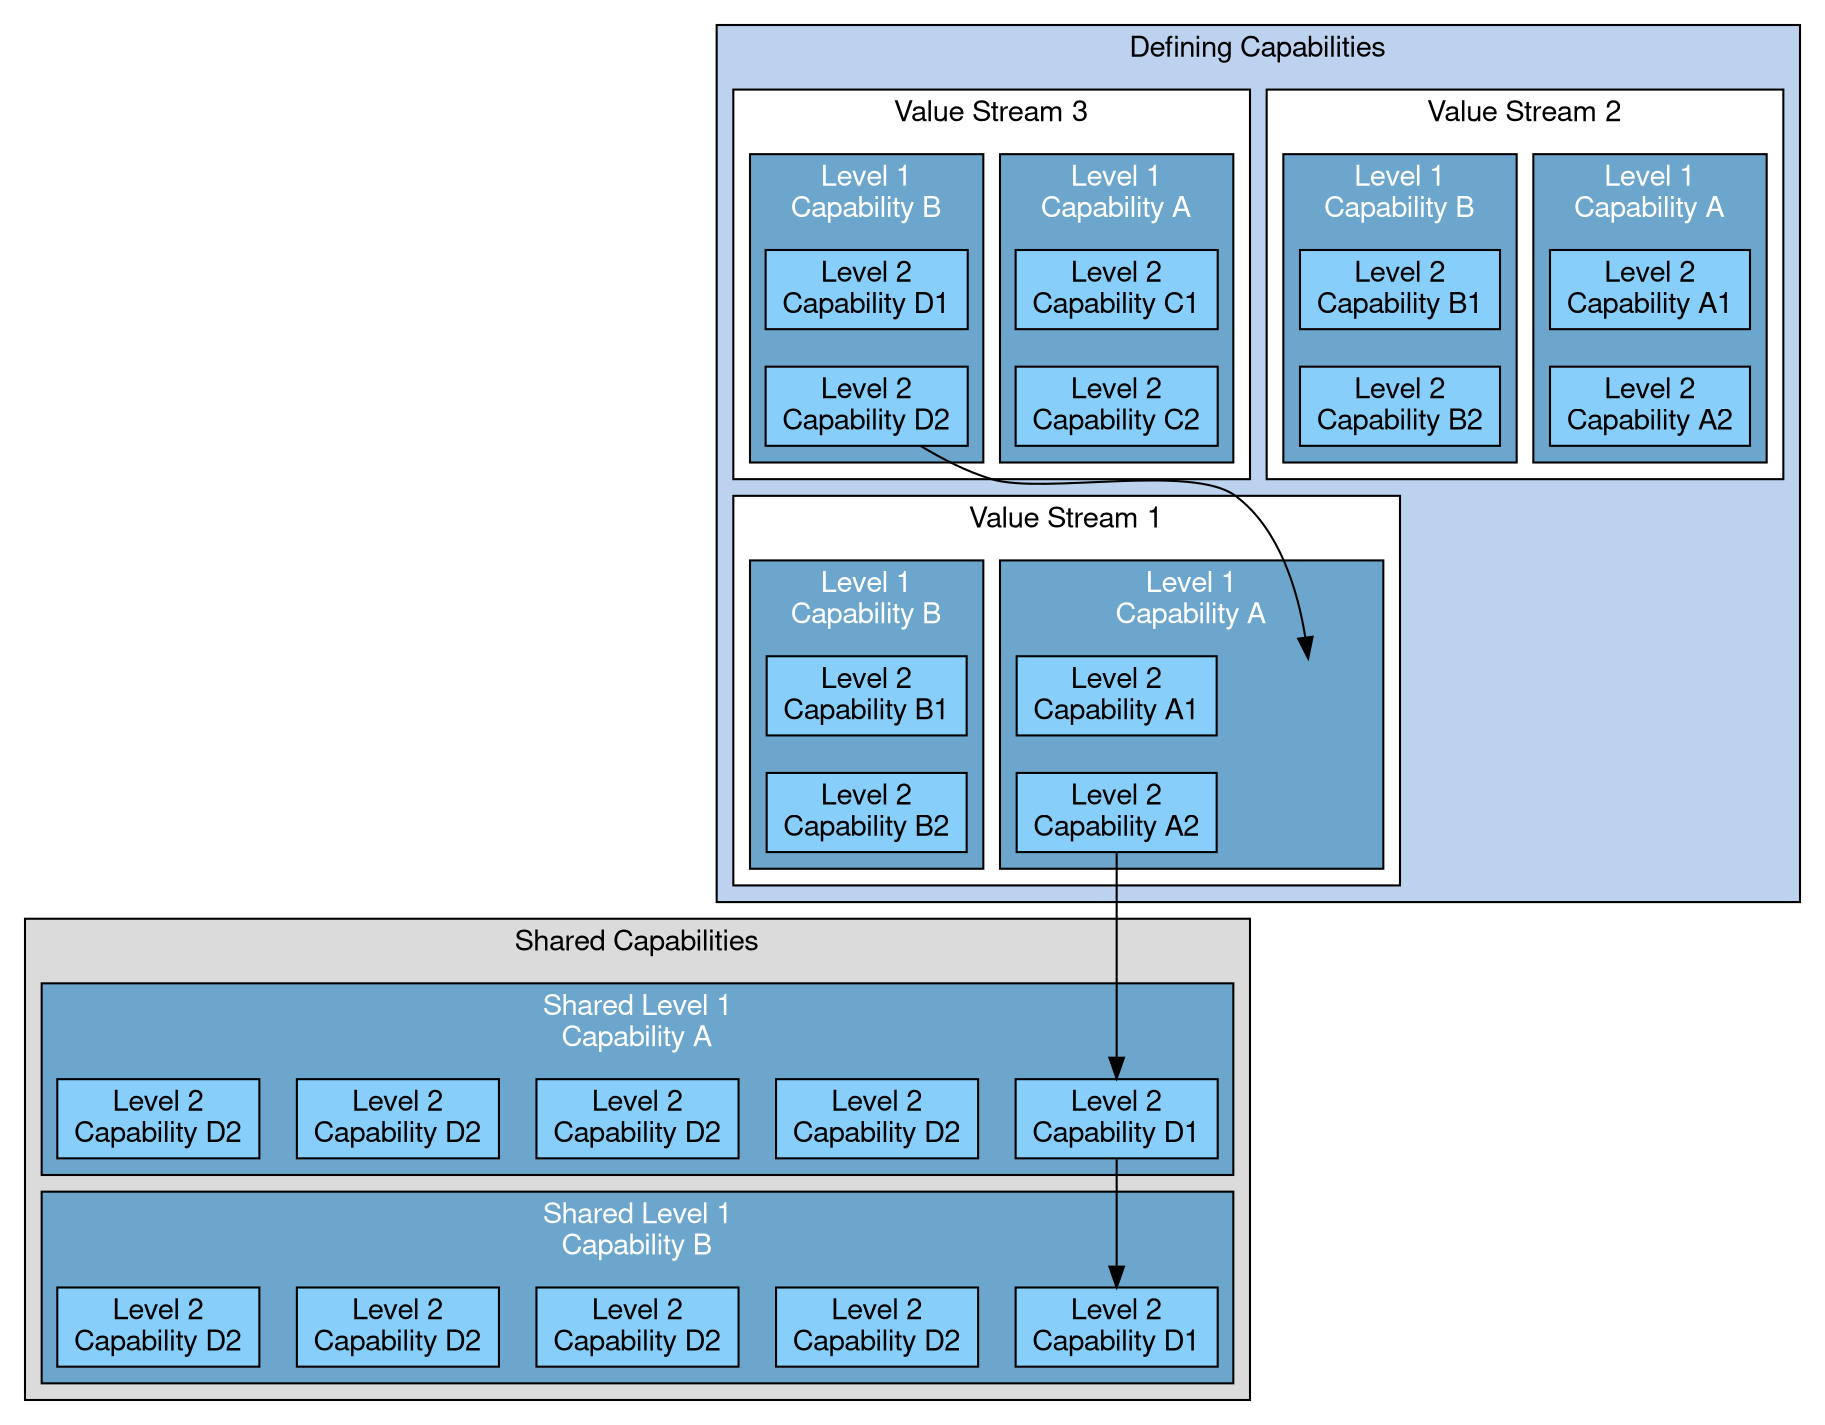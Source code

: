 digraph refArchitecture {
    
    subgraph cluster_defining {
    bgcolor="lightsteelblue2" 
    label="Defining Capabilities" 
    fontcolor="black"
    style=solid
    fontname="Helvetica,Arial,sans-serif"
    ranksep=0.2

    node [fontname="Helvetica,Arial,sans-serif"]
    edge [fontname="Helvetica,Arial,sans-serif"]

    // Value Stream 1
    subgraph cluster_vs1 {
        fillcolor="white" 
        fontcolor="black" 
        style="filled" 
        label="Value Stream 1" 
        node [shape=box fillcolor="red" style="filled"]
        // Level 1 Capability A
        subgraph cluster_vs1a {
            fillcolor="skyblue3" 
            label="Level 1\nCapability A" 
            fontcolor="white" 
            style="filled" 
            node [shape=box fillcolor="lightskyblue" style="filled"]
            
            //Level 2 Capabilities
            n1A1 [label="Level 2\nCapability A1"];
            n1A2 [label="Level 2\nCapability A2"];
        }
        n1A1 -> n1A2 [style=invis]
        
        // Level 1 Capability B
        subgraph cluster_vs1b {
            fillcolor="skyblue3" 
            label="Level 1\nCapability B" 
            fontcolor="white" 
            style="filled" 
            node [shape=box fillcolor="lightskyblue" style="filled"]
            
            //Level 2 Capabilities
            n1B1 [label="Level 2\nCapability B1"];
            n1B2 [label="Level 2\nCapability B2"];
        }
        n1B1 -> n1B2 [style=invis]
    }
    
    // Value Stream 2
    subgraph cluster_vs2 {
        fillcolor="white" 
        fontcolor="black" 
        style="filled" 
        label="Value Stream 2" 
        
        
        // Level 1 Capability A
        subgraph cluster_vs2a {
            fillcolor="skyblue3" 
            label="Level 1\nCapability A" 
            fontcolor="white" 
            style="filled" 
            node [shape=box fillcolor="lightskyblue" style="filled"]
            
            //Level 2 Capabilities
            n2A1 [label="Level 2\nCapability A1"];
            n2A2 [label="Level 2\nCapability A2"];
        }
        
        n2A1 -> n2A2 [style=invis]
        
        // Level 1 Capability B
        subgraph cluster_vs2b {
            fillcolor="skyblue3" 
            label="Level 1\nCapability B" 
            fontcolor="white" 
            style="filled" 
            node [shape=box fillcolor="lightskyblue" style="filled"]
            
            //Level 2 Capabilities
            n2B1 [label="Level 2\nCapability B1"];
            n2B2 [label="Level 2\nCapability B2"];
        }
        
        n2B1 -> n2B2 [style=invis]
    }
    
    // Value Stream 3
    subgraph cluster_vs3 {
        fillcolor="white" 
        fontcolor="black" 
        style="filled" 
        label="Value Stream 3" 
        
        
        // Level 1 Capability A
        subgraph cluster_vs3a {
            fillcolor="skyblue3" 
            label="Level 1\nCapability A" 
            fontcolor="white" 
            style="filled" 
            node [shape=box fillcolor="lightskyblue" style="filled"]
            
            //Level 2 Capabilities
            n2C1 [label="Level 2\nCapability C1"];
            n2C2 [label="Level 2\nCapability C2"];
        }
        
        n2C1 -> n2C2 [style=invis]
        
        // Level 1 Capability B
        subgraph cluster_vs3b {
            fillcolor="skyblue3" 
            label="Level 1\nCapability B" 
            fontcolor="white" 
            style="filled" 
            node [shape=box fillcolor="lightskyblue" style="filled"]
            
            //Level 2 Capabilities
            n2D1 [label="Level 2\nCapability D1"];
            n2D2 [label="Level 2\nCapability D2"];
        }
        
        n2D1 -> n2D2 [style=invis]
        }
        
        
    }

    subgraph cluster_shared {
        bgcolor="grey86" 
        label="Shared Capabilities" 
        fontcolor="black"
        style=solid
        fontname="Helvetica,Arial,sans-serif"
        ranksep=0.2
        rankdir=TB
    
        node [fontname="Helvetica,Arial,sans-serif"]
        edge [fontname="Helvetica,Arial,sans-serif"]
        
        subgraph cluster_shared1 {
            fillcolor="skyblue3" 
            label="Shared Level 1\nCapability A" 
            fontcolor="white" 
            style="filled" 
            node [shape=box fillcolor="lightskyblue" style="filled"]
            
            //Level 2 Capabilities
            ns1A1 [label="Level 2\nCapability D1"];
            ns1A2 [label="Level 2\nCapability D2"];
            ns1A3 [label="Level 2\nCapability D2"];
            ns1A4 [label="Level 2\nCapability D2"];
            ns1A5 [label="Level 2\nCapability D2"];
        }
        
        subgraph cluster_shared2 {
            
            fillcolor="skyblue3" 
            label="Shared Level 1\nCapability B" 
            fontcolor="white" 
            style="filled" 
            
            node [shape=box fillcolor="lightskyblue" style="filled"]
            
            //Level 2 Capabilities
            ns2A1 [label="Level 2\nCapability D1"];
            ns2A2 [label="Level 2\nCapability D2"];
            ns2A3 [label="Level 2\nCapability D2"];
            ns2A4 [label="Level 2\nCapability D2"];
            ns2A5 [label="Level 2\nCapability D2"];
        }
            
    }
    
    //this is hacky but it puts the defining capabilities above the shared capabilities
    n1A2 -> ns1A1  [style=invis]
    n2D2 -> 
    //this is also hacky but sets up the shared capabilities on top of each other
    ns1A1 -> ns2A1  [style=invis]
    
    
}